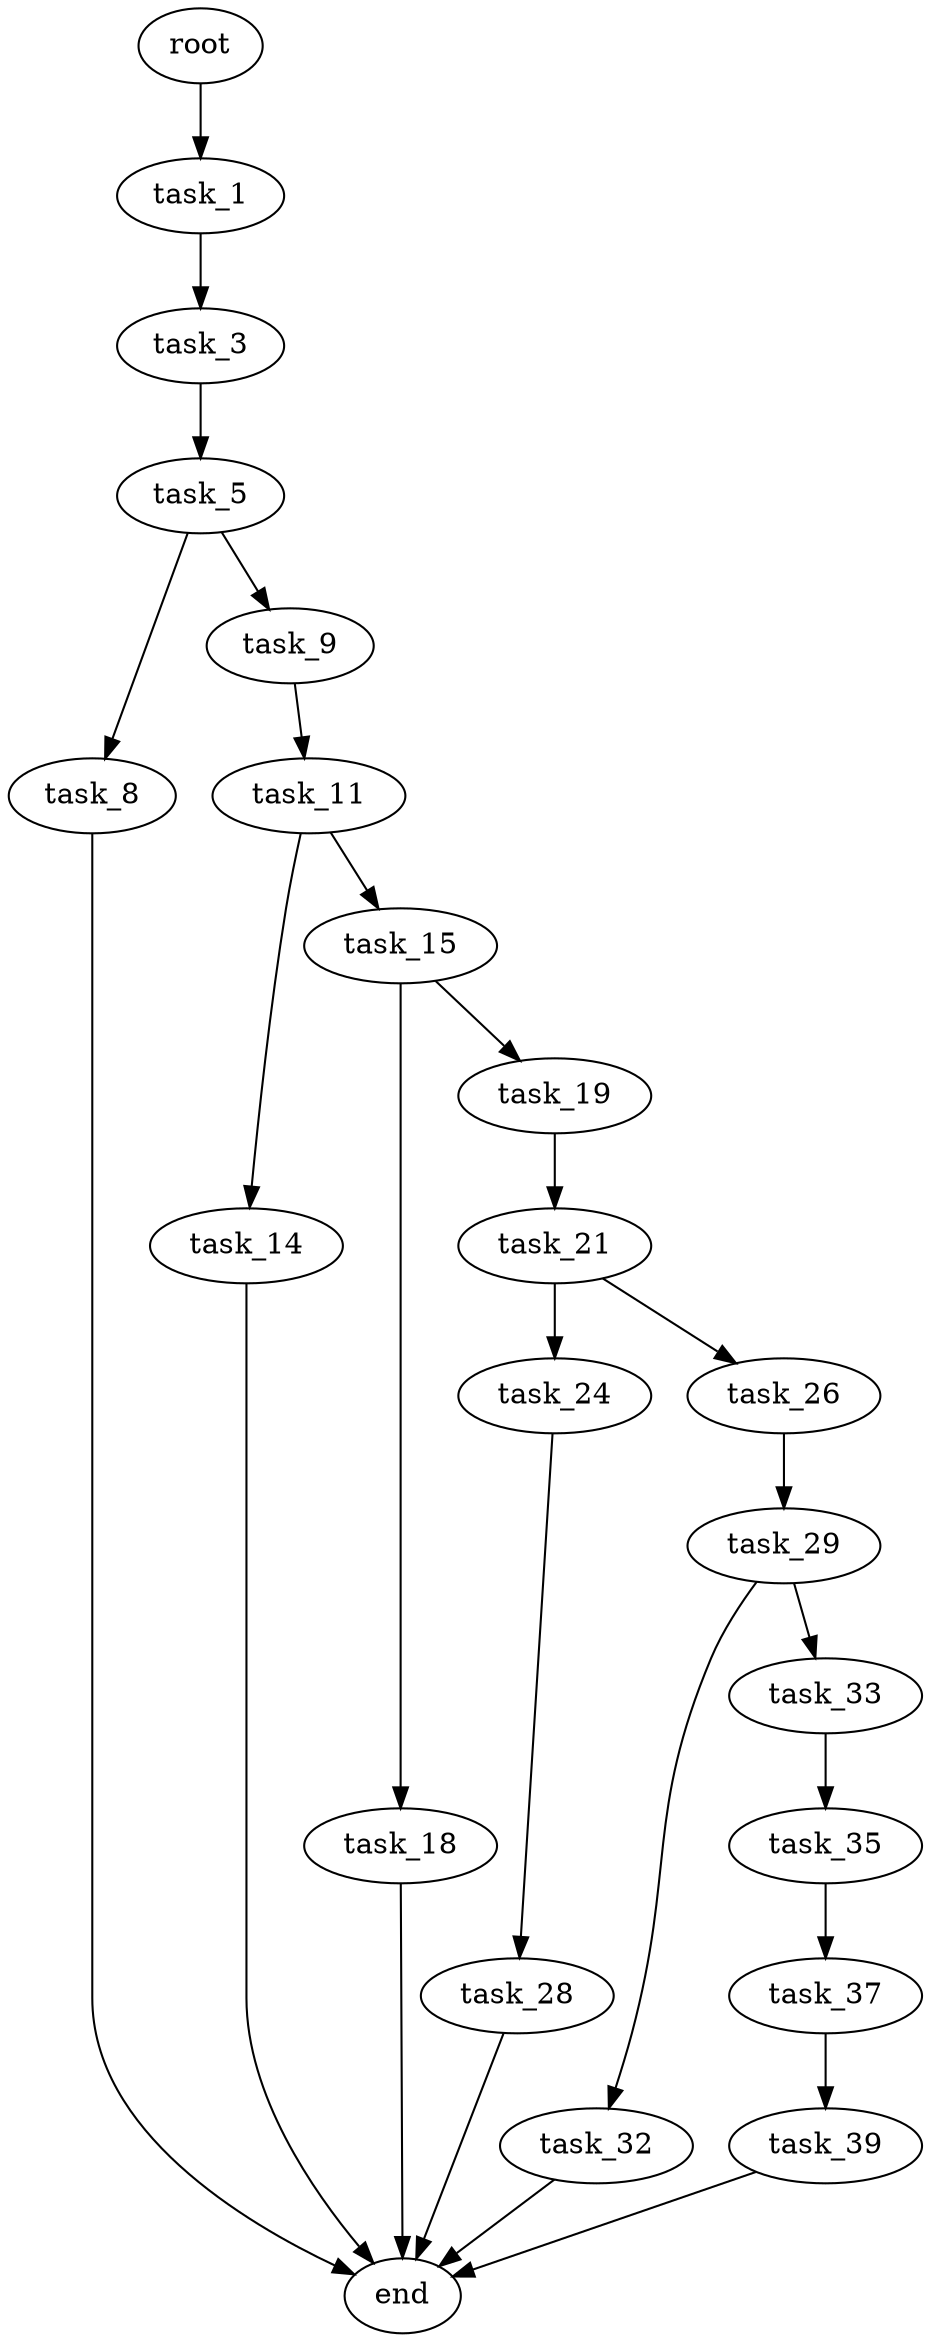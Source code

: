 digraph G {
  root [size="0.000000"];
  task_1 [size="32209114661.000000"];
  task_3 [size="34341669958.000000"];
  task_5 [size="360388738117.000000"];
  task_8 [size="24089017078.000000"];
  task_9 [size="368293445632.000000"];
  task_11 [size="500643388836.000000"];
  task_14 [size="11723882722.000000"];
  task_15 [size="333662948184.000000"];
  task_18 [size="1073741824000.000000"];
  task_19 [size="66803184571.000000"];
  task_21 [size="11877892903.000000"];
  task_24 [size="318169408716.000000"];
  task_26 [size="261844883171.000000"];
  task_28 [size="22484318558.000000"];
  task_29 [size="5011803856.000000"];
  task_32 [size="28991029248.000000"];
  task_33 [size="68719476736.000000"];
  task_35 [size="12436937631.000000"];
  task_37 [size="134217728000.000000"];
  task_39 [size="277412180660.000000"];
  end [size="0.000000"];

  root -> task_1 [size="1.000000"];
  task_1 -> task_3 [size="536870912.000000"];
  task_3 -> task_5 [size="838860800.000000"];
  task_5 -> task_8 [size="411041792.000000"];
  task_5 -> task_9 [size="411041792.000000"];
  task_8 -> end [size="1.000000"];
  task_9 -> task_11 [size="411041792.000000"];
  task_11 -> task_14 [size="838860800.000000"];
  task_11 -> task_15 [size="838860800.000000"];
  task_14 -> end [size="1.000000"];
  task_15 -> task_18 [size="301989888.000000"];
  task_15 -> task_19 [size="301989888.000000"];
  task_18 -> end [size="1.000000"];
  task_19 -> task_21 [size="75497472.000000"];
  task_21 -> task_24 [size="209715200.000000"];
  task_21 -> task_26 [size="209715200.000000"];
  task_24 -> task_28 [size="301989888.000000"];
  task_26 -> task_29 [size="209715200.000000"];
  task_28 -> end [size="1.000000"];
  task_29 -> task_32 [size="134217728.000000"];
  task_29 -> task_33 [size="134217728.000000"];
  task_32 -> end [size="1.000000"];
  task_33 -> task_35 [size="134217728.000000"];
  task_35 -> task_37 [size="209715200.000000"];
  task_37 -> task_39 [size="209715200.000000"];
  task_39 -> end [size="1.000000"];
}
